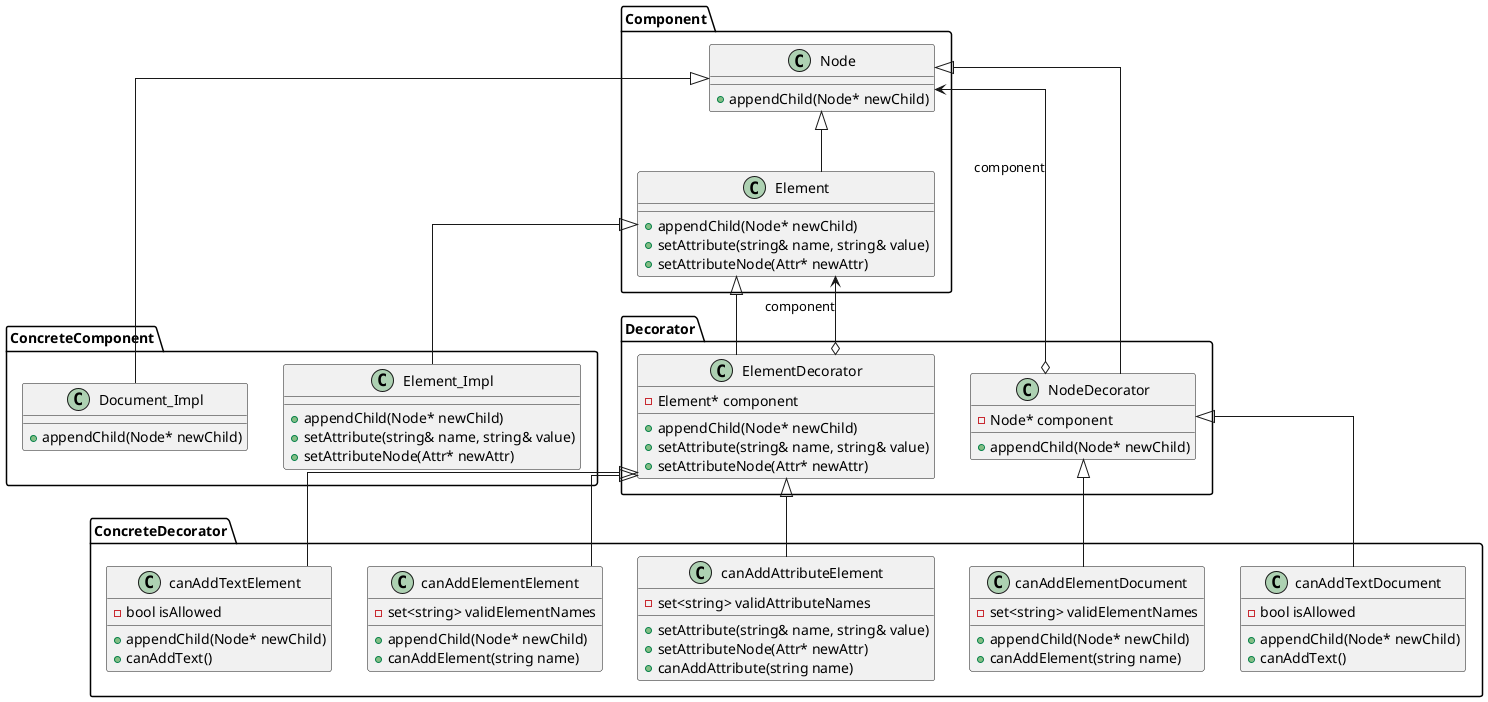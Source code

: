 @startuml Decorator
skinparam linetype ortho
'skinparam linetype polyline

class Component.Node {
    +appendChild(Node* newChild)
}

class Component.Element {
    +appendChild(Node* newChild)
    +setAttribute(string& name, string& value)
    +setAttributeNode(Attr* newAttr)
}

class ConcreteComponent.Document_Impl {
    +appendChild(Node* newChild)
}

class ConcreteComponent.Element_Impl {
    +appendChild(Node* newChild)
    +setAttribute(string& name, string& value)
    +setAttributeNode(Attr* newAttr)
}

class Decorator.ElementDecorator {
    -Element* component
    +appendChild(Node* newChild)
    +setAttribute(string& name, string& value)
    +setAttributeNode(Attr* newAttr)
}

class Decorator.NodeDecorator {
    -Node* component
    +appendChild(Node* newChild)
}

class ConcreteDecorator.canAddAttributeElement {
    -set<string> validAttributeNames
    +setAttribute(string& name, string& value)
    +setAttributeNode(Attr* newAttr)
    +canAddAttribute(string name)
}

class ConcreteDecorator.canAddElementElement {
    -set<string> validElementNames
    +appendChild(Node* newChild)
    +canAddElement(string name)
}

class ConcreteDecorator.canAddTextElement {
    -bool isAllowed
    +appendChild(Node* newChild)
    +canAddText()
}

class ConcreteDecorator.canAddElementDocument {
    -set<string> validElementNames
    +appendChild(Node* newChild)
    +canAddElement(string name)
}

class ConcreteDecorator.canAddTextDocument {
    -bool isAllowed
    +appendChild(Node* newChild)
    +canAddText()
}

Component.Node <|-down- Component.Element
Component.Node <|-down- ConcreteComponent.Document_Impl
Component.Element <|-down- ConcreteComponent.Element_Impl
Component.Element <|-down- Decorator.ElementDecorator
Component.Element <-down-o Decorator.ElementDecorator : component
Component.Node <|-down- Decorator.NodeDecorator
Component.Node <-down-o Decorator.NodeDecorator : component
Decorator.ElementDecorator <|-down- ConcreteDecorator.canAddElementElement
Decorator.ElementDecorator <|-down- ConcreteDecorator.canAddAttributeElement
Decorator.ElementDecorator <|-down- ConcreteDecorator.canAddTextElement
Decorator.NodeDecorator <|-down- ConcreteDecorator.canAddElementDocument
Decorator.NodeDecorator <|-down- ConcreteDecorator.canAddTextDocument

@enduml